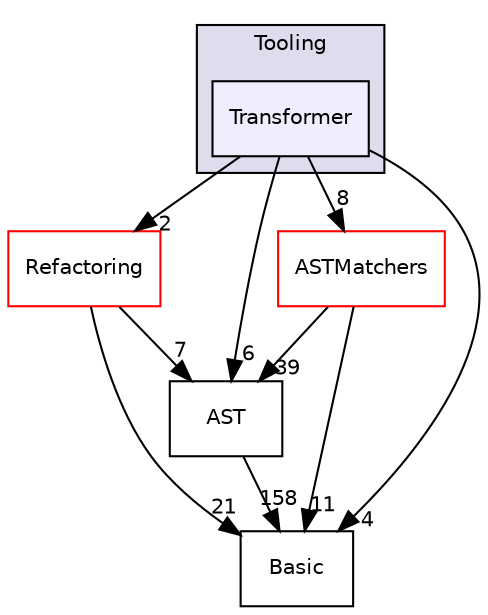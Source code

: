 digraph "include/clang/Tooling/Transformer" {
  bgcolor=transparent;
  compound=true
  node [ fontsize="10", fontname="Helvetica"];
  edge [ labelfontsize="10", labelfontname="Helvetica"];
  subgraph clusterdir_e1ce9e33a6714cd40d140bf8ba3da7d2 {
    graph [ bgcolor="#ddddee", pencolor="black", label="Tooling" fontname="Helvetica", fontsize="10", URL="dir_e1ce9e33a6714cd40d140bf8ba3da7d2.html"]
  dir_3c435e6d2f3823727771458478d66cd7 [shape=box, label="Transformer", style="filled", fillcolor="#eeeeff", pencolor="black", URL="dir_3c435e6d2f3823727771458478d66cd7.html"];
  }
  dir_43b4ec3567f48cc4de5ff046c1905a70 [shape=box label="Refactoring" color="red" URL="dir_43b4ec3567f48cc4de5ff046c1905a70.html"];
  dir_b7f1fb8e22c16abc1bb9b644ee717a58 [shape=box label="AST" URL="dir_b7f1fb8e22c16abc1bb9b644ee717a58.html"];
  dir_a004adf44f176e430fc6c2b869b0fb57 [shape=box label="Basic" URL="dir_a004adf44f176e430fc6c2b869b0fb57.html"];
  dir_703be670abb56edad3751116797aa3ec [shape=box label="ASTMatchers" color="red" URL="dir_703be670abb56edad3751116797aa3ec.html"];
  dir_43b4ec3567f48cc4de5ff046c1905a70->dir_b7f1fb8e22c16abc1bb9b644ee717a58 [headlabel="7", labeldistance=1.5 headhref="dir_000092_000013.html"];
  dir_43b4ec3567f48cc4de5ff046c1905a70->dir_a004adf44f176e430fc6c2b869b0fb57 [headlabel="21", labeldistance=1.5 headhref="dir_000092_000014.html"];
  dir_b7f1fb8e22c16abc1bb9b644ee717a58->dir_a004adf44f176e430fc6c2b869b0fb57 [headlabel="158", labeldistance=1.5 headhref="dir_000013_000014.html"];
  dir_703be670abb56edad3751116797aa3ec->dir_b7f1fb8e22c16abc1bb9b644ee717a58 [headlabel="39", labeldistance=1.5 headhref="dir_000071_000013.html"];
  dir_703be670abb56edad3751116797aa3ec->dir_a004adf44f176e430fc6c2b869b0fb57 [headlabel="11", labeldistance=1.5 headhref="dir_000071_000014.html"];
  dir_3c435e6d2f3823727771458478d66cd7->dir_43b4ec3567f48cc4de5ff046c1905a70 [headlabel="2", labeldistance=1.5 headhref="dir_000103_000092.html"];
  dir_3c435e6d2f3823727771458478d66cd7->dir_b7f1fb8e22c16abc1bb9b644ee717a58 [headlabel="6", labeldistance=1.5 headhref="dir_000103_000013.html"];
  dir_3c435e6d2f3823727771458478d66cd7->dir_a004adf44f176e430fc6c2b869b0fb57 [headlabel="4", labeldistance=1.5 headhref="dir_000103_000014.html"];
  dir_3c435e6d2f3823727771458478d66cd7->dir_703be670abb56edad3751116797aa3ec [headlabel="8", labeldistance=1.5 headhref="dir_000103_000071.html"];
}
